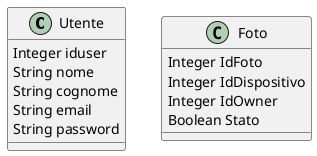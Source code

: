@startuml GalleriaFoto
class Utente{
    Integer iduser
    String nome
    String cognome
    String email
    String password
}

class Foto{
    Integer IdFoto
    Integer IdDispositivo
    Integer IdOwner
    Boolean Stato
}

@enduml
